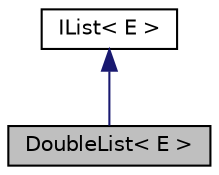 digraph "DoubleList&lt; E &gt;"
{
  edge [fontname="Helvetica",fontsize="10",labelfontname="Helvetica",labelfontsize="10"];
  node [fontname="Helvetica",fontsize="10",shape=record];
  Node1 [label="DoubleList\< E \>",height=0.2,width=0.4,color="black", fillcolor="grey75", style="filled" fontcolor="black"];
  Node2 -> Node1 [dir="back",color="midnightblue",fontsize="10",style="solid"];
  Node2 [label="IList\< E \>",height=0.2,width=0.4,color="black", fillcolor="white", style="filled",URL="$classIList.html"];
}
